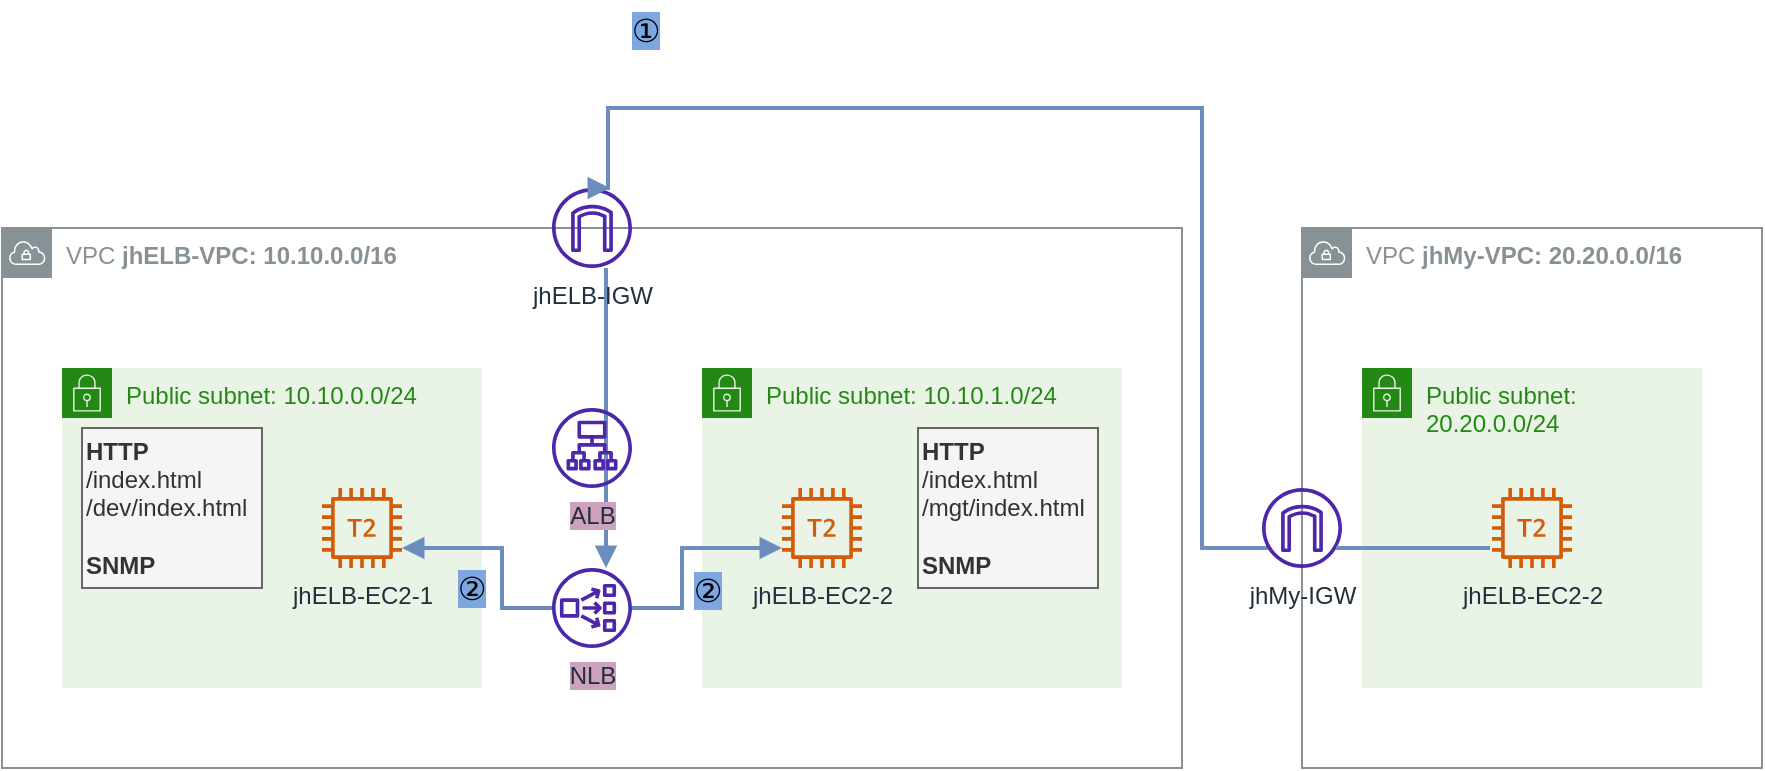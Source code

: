 <mxfile version="20.3.0" type="device"><diagram id="O1QQbL72nYp6XeWh-pYY" name="페이지-1"><mxGraphModel dx="1122" dy="892" grid="1" gridSize="10" guides="1" tooltips="1" connect="1" arrows="1" fold="1" page="1" pageScale="1" pageWidth="827" pageHeight="1169" math="0" shadow="0"><root><mxCell id="0"/><mxCell id="1" parent="0"/><mxCell id="yalJn6UqCPsWomniYJql-1" value="VPC &lt;b&gt;jhELB-VPC: 10.10.0.0/16&lt;/b&gt;" style="sketch=0;outlineConnect=0;gradientColor=none;html=1;whiteSpace=wrap;fontSize=12;fontStyle=0;shape=mxgraph.aws4.group;grIcon=mxgraph.aws4.group_vpc;strokeColor=#879196;fillColor=none;verticalAlign=top;align=left;spacingLeft=30;fontColor=#879196;dashed=0;" parent="1" vertex="1"><mxGeometry x="40" y="370" width="590" height="270" as="geometry"/></mxCell><mxCell id="yalJn6UqCPsWomniYJql-3" value="Public subnet: 10.10.0.0/24" style="points=[[0,0],[0.25,0],[0.5,0],[0.75,0],[1,0],[1,0.25],[1,0.5],[1,0.75],[1,1],[0.75,1],[0.5,1],[0.25,1],[0,1],[0,0.75],[0,0.5],[0,0.25]];outlineConnect=0;gradientColor=none;html=1;whiteSpace=wrap;fontSize=12;fontStyle=0;container=1;pointerEvents=0;collapsible=0;recursiveResize=0;shape=mxgraph.aws4.group;grIcon=mxgraph.aws4.group_security_group;grStroke=0;strokeColor=#248814;fillColor=#E9F3E6;verticalAlign=top;align=left;spacingLeft=30;fontColor=#248814;dashed=0;" parent="1" vertex="1"><mxGeometry x="70" y="440" width="210" height="160" as="geometry"/></mxCell><mxCell id="yalJn6UqCPsWomniYJql-4" value="jhELB-EC2-1" style="sketch=0;outlineConnect=0;fontColor=#232F3E;gradientColor=none;fillColor=#D45B07;strokeColor=none;dashed=0;verticalLabelPosition=bottom;verticalAlign=top;align=center;html=1;fontSize=12;fontStyle=0;aspect=fixed;pointerEvents=1;shape=mxgraph.aws4.t2_instance;" parent="yalJn6UqCPsWomniYJql-3" vertex="1"><mxGeometry x="130" y="60" width="40" height="40" as="geometry"/></mxCell><mxCell id="yalJn6UqCPsWomniYJql-5" value="&lt;b&gt;HTTP&lt;/b&gt;&lt;br&gt;/index.html&lt;br&gt;/dev/index.html&lt;br&gt;&lt;br&gt;&lt;b&gt;SNMP&lt;/b&gt;" style="text;html=1;strokeColor=#666666;fillColor=#f5f5f5;align=left;verticalAlign=middle;whiteSpace=wrap;rounded=0;fontColor=#333333;" parent="1" vertex="1"><mxGeometry x="80" y="470" width="90" height="80" as="geometry"/></mxCell><mxCell id="yalJn6UqCPsWomniYJql-6" value="Public subnet: 10.10.1.0/24" style="points=[[0,0],[0.25,0],[0.5,0],[0.75,0],[1,0],[1,0.25],[1,0.5],[1,0.75],[1,1],[0.75,1],[0.5,1],[0.25,1],[0,1],[0,0.75],[0,0.5],[0,0.25]];outlineConnect=0;gradientColor=none;html=1;whiteSpace=wrap;fontSize=12;fontStyle=0;container=1;pointerEvents=0;collapsible=0;recursiveResize=0;shape=mxgraph.aws4.group;grIcon=mxgraph.aws4.group_security_group;grStroke=0;strokeColor=#248814;fillColor=#E9F3E6;verticalAlign=top;align=left;spacingLeft=30;fontColor=#248814;dashed=0;" parent="1" vertex="1"><mxGeometry x="390" y="440" width="210" height="160" as="geometry"/></mxCell><mxCell id="yalJn6UqCPsWomniYJql-7" value="jhELB-EC2-2" style="sketch=0;outlineConnect=0;fontColor=#232F3E;gradientColor=none;fillColor=#D45B07;strokeColor=none;dashed=0;verticalLabelPosition=bottom;verticalAlign=top;align=center;html=1;fontSize=12;fontStyle=0;aspect=fixed;pointerEvents=1;shape=mxgraph.aws4.t2_instance;" parent="yalJn6UqCPsWomniYJql-6" vertex="1"><mxGeometry x="40" y="60" width="40" height="40" as="geometry"/></mxCell><mxCell id="yalJn6UqCPsWomniYJql-48" value="②" style="text;html=1;strokeColor=none;fillColor=none;align=center;verticalAlign=middle;whiteSpace=wrap;rounded=0;fontSize=16;labelBackgroundColor=#7EA6E0;" parent="yalJn6UqCPsWomniYJql-6" vertex="1"><mxGeometry x="-17" y="98" width="40" height="25" as="geometry"/></mxCell><mxCell id="yalJn6UqCPsWomniYJql-8" value="&lt;b&gt;HTTP&lt;/b&gt;&lt;br&gt;/index.html&lt;br&gt;/mgt/index.html&lt;br&gt;&lt;br&gt;&lt;b&gt;SNMP&lt;/b&gt;" style="text;html=1;strokeColor=#666666;fillColor=#f5f5f5;align=left;verticalAlign=middle;whiteSpace=wrap;rounded=0;fontColor=#333333;" parent="1" vertex="1"><mxGeometry x="498" y="470" width="90" height="80" as="geometry"/></mxCell><mxCell id="yalJn6UqCPsWomniYJql-9" value="VPC &lt;b&gt;jhMy-VPC: 20.20.0.0/16&lt;/b&gt;" style="sketch=0;outlineConnect=0;gradientColor=none;html=1;whiteSpace=wrap;fontSize=12;fontStyle=0;shape=mxgraph.aws4.group;grIcon=mxgraph.aws4.group_vpc;strokeColor=#879196;fillColor=none;verticalAlign=top;align=left;spacingLeft=30;fontColor=#879196;dashed=0;" parent="1" vertex="1"><mxGeometry x="690" y="370" width="230" height="270" as="geometry"/></mxCell><mxCell id="yalJn6UqCPsWomniYJql-10" value="Public subnet: 20.20.0.0/24" style="points=[[0,0],[0.25,0],[0.5,0],[0.75,0],[1,0],[1,0.25],[1,0.5],[1,0.75],[1,1],[0.75,1],[0.5,1],[0.25,1],[0,1],[0,0.75],[0,0.5],[0,0.25]];outlineConnect=0;gradientColor=none;html=1;whiteSpace=wrap;fontSize=12;fontStyle=0;container=1;pointerEvents=0;collapsible=0;recursiveResize=0;shape=mxgraph.aws4.group;grIcon=mxgraph.aws4.group_security_group;grStroke=0;strokeColor=#248814;fillColor=#E9F3E6;verticalAlign=top;align=left;spacingLeft=30;fontColor=#248814;dashed=0;" parent="1" vertex="1"><mxGeometry x="720" y="440" width="170" height="160" as="geometry"/></mxCell><mxCell id="yalJn6UqCPsWomniYJql-11" value="jhELB-EC2-2" style="sketch=0;outlineConnect=0;fontColor=#232F3E;gradientColor=none;fillColor=#D45B07;strokeColor=none;dashed=0;verticalLabelPosition=bottom;verticalAlign=top;align=center;html=1;fontSize=12;fontStyle=0;aspect=fixed;pointerEvents=1;shape=mxgraph.aws4.t2_instance;" parent="yalJn6UqCPsWomniYJql-10" vertex="1"><mxGeometry x="65" y="60" width="40" height="40" as="geometry"/></mxCell><mxCell id="yalJn6UqCPsWomniYJql-24" style="edgeStyle=orthogonalEdgeStyle;rounded=0;orthogonalLoop=1;jettySize=auto;html=1;strokeColor=#6c8ebf;strokeWidth=2;endArrow=block;endFill=1;fillColor=#dae8fc;" parent="1" edge="1"><mxGeometry relative="1" as="geometry"><mxPoint x="342" y="390.0" as="sourcePoint"/><mxPoint x="342" y="540" as="targetPoint"/></mxGeometry></mxCell><mxCell id="yalJn6UqCPsWomniYJql-12" value="jhELB-IGW" style="sketch=0;outlineConnect=0;fontColor=#232F3E;gradientColor=none;fillColor=#4D27AA;strokeColor=none;dashed=0;verticalLabelPosition=bottom;verticalAlign=top;align=center;html=1;fontSize=12;fontStyle=0;aspect=fixed;pointerEvents=1;shape=mxgraph.aws4.internet_gateway;" parent="1" vertex="1"><mxGeometry x="315" y="350" width="40" height="40" as="geometry"/></mxCell><mxCell id="yalJn6UqCPsWomniYJql-40" style="edgeStyle=orthogonalEdgeStyle;rounded=0;orthogonalLoop=1;jettySize=auto;html=1;strokeColor=#6c8ebf;strokeWidth=2;endArrow=block;endFill=1;endSize=6;fillColor=#dae8fc;" parent="1" edge="1"><mxGeometry relative="1" as="geometry"><mxPoint x="673" y="530" as="sourcePoint"/><mxPoint x="344" y="350.0" as="targetPoint"/><Array as="points"><mxPoint x="640" y="530"/><mxPoint x="640" y="310"/><mxPoint x="343" y="310"/></Array></mxGeometry></mxCell><mxCell id="yalJn6UqCPsWomniYJql-13" value="jhMy-IGW" style="sketch=0;outlineConnect=0;fontColor=#232F3E;gradientColor=none;fillColor=#4D27AA;strokeColor=none;dashed=0;verticalLabelPosition=bottom;verticalAlign=top;align=center;html=1;fontSize=12;fontStyle=0;aspect=fixed;pointerEvents=1;shape=mxgraph.aws4.internet_gateway;" parent="1" vertex="1"><mxGeometry x="670" y="500" width="40" height="40" as="geometry"/></mxCell><mxCell id="yalJn6UqCPsWomniYJql-25" style="edgeStyle=orthogonalEdgeStyle;rounded=0;orthogonalLoop=1;jettySize=auto;html=1;strokeColor=#6c8ebf;strokeWidth=2;endArrow=block;endFill=1;fillColor=#dae8fc;" parent="1" source="yalJn6UqCPsWomniYJql-14" target="yalJn6UqCPsWomniYJql-7" edge="1"><mxGeometry relative="1" as="geometry"><Array as="points"><mxPoint x="380" y="560"/><mxPoint x="380" y="530"/></Array></mxGeometry></mxCell><mxCell id="yalJn6UqCPsWomniYJql-26" style="edgeStyle=orthogonalEdgeStyle;rounded=0;orthogonalLoop=1;jettySize=auto;html=1;strokeColor=#6c8ebf;strokeWidth=2;endArrow=block;endFill=1;fillColor=#dae8fc;" parent="1" source="yalJn6UqCPsWomniYJql-14" target="yalJn6UqCPsWomniYJql-4" edge="1"><mxGeometry relative="1" as="geometry"><Array as="points"><mxPoint x="290" y="560"/><mxPoint x="290" y="530"/></Array></mxGeometry></mxCell><mxCell id="yalJn6UqCPsWomniYJql-14" value="NLB" style="sketch=0;outlineConnect=0;fontColor=#232F3E;gradientColor=none;fillColor=#4D27AA;strokeColor=none;dashed=0;verticalLabelPosition=bottom;verticalAlign=top;align=center;html=1;fontSize=12;fontStyle=0;aspect=fixed;pointerEvents=1;shape=mxgraph.aws4.network_load_balancer;labelBackgroundColor=#CDA2BE;" parent="1" vertex="1"><mxGeometry x="315" y="540" width="40" height="40" as="geometry"/></mxCell><mxCell id="yalJn6UqCPsWomniYJql-15" value="ALB" style="sketch=0;outlineConnect=0;fontColor=#232F3E;gradientColor=none;fillColor=#4D27AA;strokeColor=none;dashed=0;verticalLabelPosition=bottom;verticalAlign=top;align=center;html=1;fontSize=12;fontStyle=0;aspect=fixed;pointerEvents=1;shape=mxgraph.aws4.application_load_balancer;labelBackgroundColor=#CDA2BE;" parent="1" vertex="1"><mxGeometry x="315" y="460" width="40" height="40" as="geometry"/></mxCell><mxCell id="yalJn6UqCPsWomniYJql-36" value="①" style="text;html=1;strokeColor=none;fillColor=none;align=center;verticalAlign=middle;whiteSpace=wrap;rounded=0;fontSize=16;labelBackgroundColor=#7EA6E0;" parent="1" vertex="1"><mxGeometry x="342" y="256" width="40" height="30" as="geometry"/></mxCell><mxCell id="yalJn6UqCPsWomniYJql-38" style="edgeStyle=orthogonalEdgeStyle;rounded=0;orthogonalLoop=1;jettySize=auto;html=1;endArrow=none;endFill=0;strokeWidth=2;fillColor=#dae8fc;strokeColor=#6c8ebf;" parent="1" edge="1"><mxGeometry relative="1" as="geometry"><mxPoint x="784" y="530" as="sourcePoint"/><mxPoint x="707" y="530" as="targetPoint"/></mxGeometry></mxCell><mxCell id="yalJn6UqCPsWomniYJql-49" value="②" style="text;html=1;strokeColor=none;fillColor=none;align=center;verticalAlign=middle;whiteSpace=wrap;rounded=0;fontSize=16;labelBackgroundColor=#7EA6E0;" parent="1" vertex="1"><mxGeometry x="255" y="537" width="40" height="25" as="geometry"/></mxCell></root></mxGraphModel></diagram></mxfile>